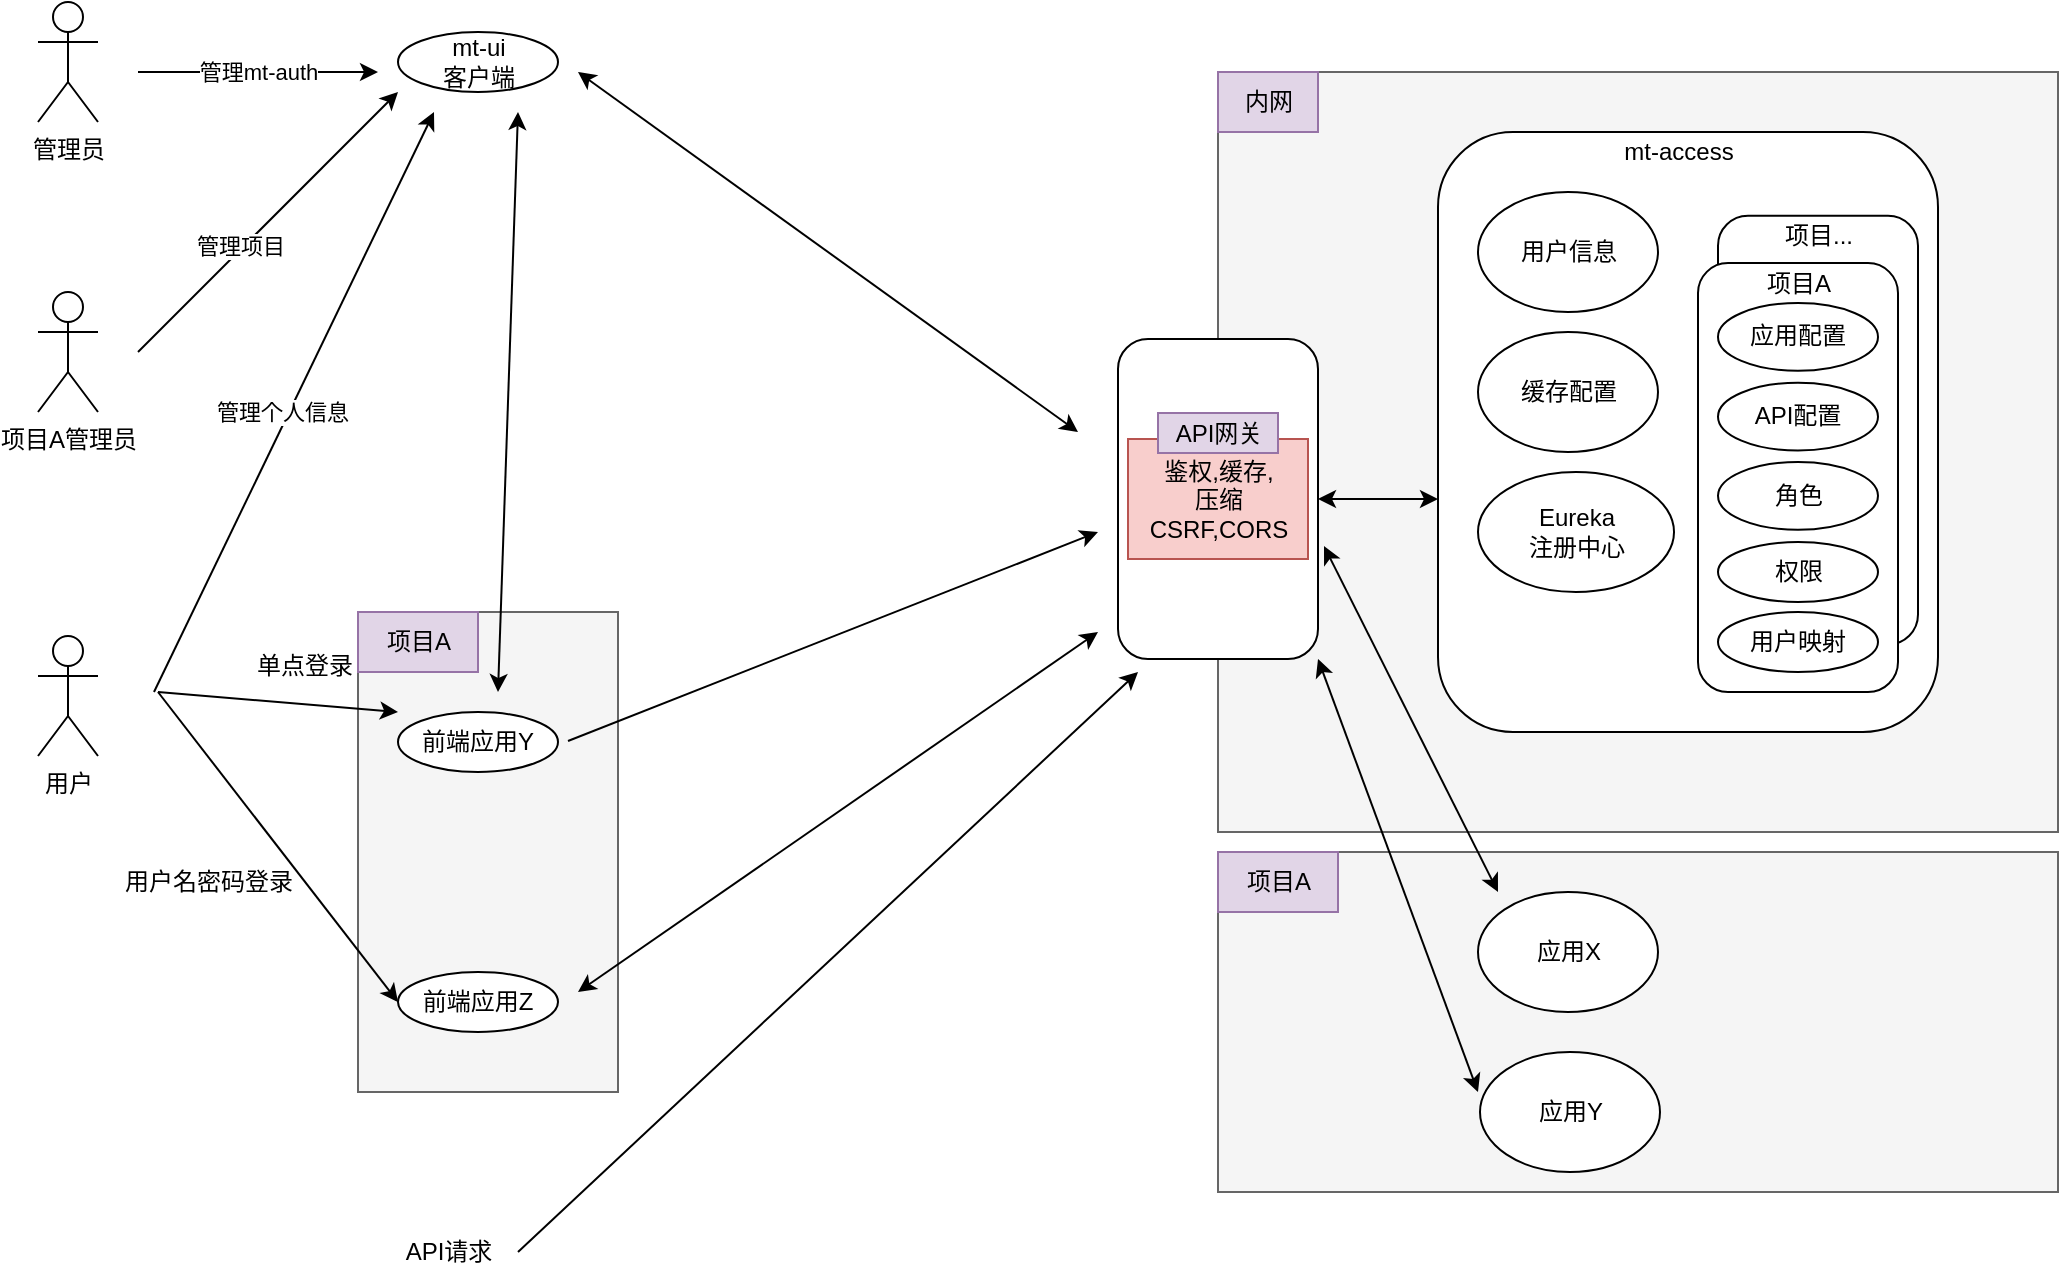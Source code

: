 <mxfile version="21.1.8" type="device">
  <diagram id="cGnB5dn_DnXe5ZkeEdu6" name="Page-1">
    <mxGraphModel dx="1434" dy="689" grid="1" gridSize="10" guides="1" tooltips="1" connect="1" arrows="1" fold="1" page="1" pageScale="1" pageWidth="1700" pageHeight="1100" math="0" shadow="0">
      <root>
        <mxCell id="0" />
        <mxCell id="1" parent="0" />
        <mxCell id="MBVuHUIo_DLKf0um2MWt-2" value="" style="rounded=0;whiteSpace=wrap;html=1;fillColor=#f5f5f5;strokeColor=#666666;fontColor=#333333;" vertex="1" parent="1">
          <mxGeometry x="190" y="350" width="130" height="240" as="geometry" />
        </mxCell>
        <mxCell id="Nf_GGJnNFJ5g_2dd7_26-1" value="" style="rounded=0;whiteSpace=wrap;html=1;fillColor=#f5f5f5;strokeColor=#666666;fontColor=#333333;" parent="1" vertex="1">
          <mxGeometry x="620" y="470" width="420" height="170" as="geometry" />
        </mxCell>
        <mxCell id="tz96nPli69XmULDsHdUA-38" value="" style="rounded=0;whiteSpace=wrap;html=1;fillColor=#f5f5f5;strokeColor=#666666;fontColor=#333333;" parent="1" vertex="1">
          <mxGeometry x="620" y="80" width="420" height="380" as="geometry" />
        </mxCell>
        <mxCell id="tz96nPli69XmULDsHdUA-8" value="" style="ellipse;whiteSpace=wrap;html=1;" parent="1" vertex="1">
          <mxGeometry x="750" y="490" width="90" height="60" as="geometry" />
        </mxCell>
        <mxCell id="rzfU7j8Q2GUi6uD8WXSI-42" value="" style="rounded=1;whiteSpace=wrap;html=1;" parent="1" vertex="1">
          <mxGeometry x="730" y="110" width="250" height="300" as="geometry" />
        </mxCell>
        <mxCell id="rzfU7j8Q2GUi6uD8WXSI-3" value="用户" style="shape=umlActor;verticalLabelPosition=bottom;verticalAlign=top;html=1;outlineConnect=0;" parent="1" vertex="1">
          <mxGeometry x="30" y="362" width="30" height="60" as="geometry" />
        </mxCell>
        <mxCell id="rzfU7j8Q2GUi6uD8WXSI-20" value="项目A管理员" style="shape=umlActor;verticalLabelPosition=bottom;verticalAlign=top;html=1;outlineConnect=0;" parent="1" vertex="1">
          <mxGeometry x="30" y="190" width="30" height="60" as="geometry" />
        </mxCell>
        <mxCell id="rzfU7j8Q2GUi6uD8WXSI-35" value="" style="ellipse;whiteSpace=wrap;html=1;" parent="1" vertex="1">
          <mxGeometry x="210" y="60" width="80" height="30" as="geometry" />
        </mxCell>
        <mxCell id="rzfU7j8Q2GUi6uD8WXSI-36" value="mt-ui&lt;br&gt;客户端" style="text;html=1;align=center;verticalAlign=middle;resizable=0;points=[];autosize=1;strokeColor=none;fillColor=none;" parent="1" vertex="1">
          <mxGeometry x="220" y="55" width="60" height="40" as="geometry" />
        </mxCell>
        <mxCell id="rzfU7j8Q2GUi6uD8WXSI-41" value="" style="group" parent="1" vertex="1" connectable="0">
          <mxGeometry x="860" y="127" width="145" height="263" as="geometry" />
        </mxCell>
        <mxCell id="rzfU7j8Q2GUi6uD8WXSI-30" value="" style="rounded=1;whiteSpace=wrap;html=1;" parent="rzfU7j8Q2GUi6uD8WXSI-41" vertex="1">
          <mxGeometry x="10" y="24.833" width="100" height="214.464" as="geometry" />
        </mxCell>
        <mxCell id="rzfU7j8Q2GUi6uD8WXSI-15" value="" style="rounded=1;whiteSpace=wrap;html=1;" parent="rzfU7j8Q2GUi6uD8WXSI-41" vertex="1">
          <mxGeometry y="48.536" width="100" height="214.464" as="geometry" />
        </mxCell>
        <mxCell id="rzfU7j8Q2GUi6uD8WXSI-13" value="应用配置" style="ellipse;whiteSpace=wrap;html=1;" parent="rzfU7j8Q2GUi6uD8WXSI-41" vertex="1">
          <mxGeometry x="10" y="68.533" width="80" height="33.863" as="geometry" />
        </mxCell>
        <mxCell id="rzfU7j8Q2GUi6uD8WXSI-16" value="项目A" style="text;html=1;align=center;verticalAlign=middle;resizable=0;points=[];autosize=1;strokeColor=none;fillColor=none;" parent="rzfU7j8Q2GUi6uD8WXSI-41" vertex="1">
          <mxGeometry x="25" y="48.536" width="50" height="20" as="geometry" />
        </mxCell>
        <mxCell id="rzfU7j8Q2GUi6uD8WXSI-17" value="API配置" style="ellipse;whiteSpace=wrap;html=1;" parent="rzfU7j8Q2GUi6uD8WXSI-41" vertex="1">
          <mxGeometry x="10" y="108.393" width="80" height="33.863" as="geometry" />
        </mxCell>
        <mxCell id="rzfU7j8Q2GUi6uD8WXSI-27" value="项目..." style="text;html=1;align=center;verticalAlign=middle;resizable=0;points=[];autosize=1;strokeColor=none;fillColor=none;" parent="rzfU7j8Q2GUi6uD8WXSI-41" vertex="1">
          <mxGeometry x="35" y="24.833" width="50" height="20" as="geometry" />
        </mxCell>
        <mxCell id="tz96nPli69XmULDsHdUA-45" value="" style="group" parent="rzfU7j8Q2GUi6uD8WXSI-41" vertex="1" connectable="0">
          <mxGeometry x="10" y="188" width="80" height="30" as="geometry" />
        </mxCell>
        <mxCell id="rzfU7j8Q2GUi6uD8WXSI-46" value="" style="ellipse;whiteSpace=wrap;html=1;" parent="tz96nPli69XmULDsHdUA-45" vertex="1">
          <mxGeometry width="80" height="30" as="geometry" />
        </mxCell>
        <mxCell id="rzfU7j8Q2GUi6uD8WXSI-47" value="权限" style="text;html=1;align=center;verticalAlign=middle;resizable=0;points=[];autosize=1;strokeColor=none;fillColor=none;" parent="tz96nPli69XmULDsHdUA-45" vertex="1">
          <mxGeometry x="20" y="5" width="40" height="20" as="geometry" />
        </mxCell>
        <mxCell id="tz96nPli69XmULDsHdUA-46" value="" style="group" parent="rzfU7j8Q2GUi6uD8WXSI-41" vertex="1" connectable="0">
          <mxGeometry x="10" y="148.0" width="80" height="33.863" as="geometry" />
        </mxCell>
        <mxCell id="rzfU7j8Q2GUi6uD8WXSI-44" value="" style="ellipse;whiteSpace=wrap;html=1;" parent="tz96nPli69XmULDsHdUA-46" vertex="1">
          <mxGeometry width="80" height="33.863" as="geometry" />
        </mxCell>
        <mxCell id="rzfU7j8Q2GUi6uD8WXSI-45" value="角色" style="text;html=1;align=center;verticalAlign=middle;resizable=0;points=[];autosize=1;strokeColor=none;fillColor=none;" parent="tz96nPli69XmULDsHdUA-46" vertex="1">
          <mxGeometry x="20" y="6.934" width="40" height="20" as="geometry" />
        </mxCell>
        <mxCell id="rzfU7j8Q2GUi6uD8WXSI-48" value="用户映射" style="ellipse;whiteSpace=wrap;html=1;" parent="rzfU7j8Q2GUi6uD8WXSI-41" vertex="1">
          <mxGeometry x="10" y="223" width="80" height="30" as="geometry" />
        </mxCell>
        <mxCell id="rzfU7j8Q2GUi6uD8WXSI-69" value="" style="endArrow=classic;startArrow=none;html=1;rounded=0;startFill=0;" parent="1" edge="1">
          <mxGeometry width="50" height="50" relative="1" as="geometry">
            <mxPoint x="295" y="414.5" as="sourcePoint" />
            <mxPoint x="560" y="310" as="targetPoint" />
          </mxGeometry>
        </mxCell>
        <mxCell id="rzfU7j8Q2GUi6uD8WXSI-73" value="" style="group" parent="1" vertex="1" connectable="0">
          <mxGeometry x="750" y="140" width="90" height="60" as="geometry" />
        </mxCell>
        <mxCell id="rzfU7j8Q2GUi6uD8WXSI-71" value="" style="ellipse;whiteSpace=wrap;html=1;" parent="rzfU7j8Q2GUi6uD8WXSI-73" vertex="1">
          <mxGeometry width="90" height="60" as="geometry" />
        </mxCell>
        <mxCell id="rzfU7j8Q2GUi6uD8WXSI-72" value="用户信息" style="text;html=1;align=center;verticalAlign=middle;resizable=0;points=[];autosize=1;strokeColor=none;fillColor=none;" parent="rzfU7j8Q2GUi6uD8WXSI-73" vertex="1">
          <mxGeometry x="15" y="20" width="60" height="20" as="geometry" />
        </mxCell>
        <mxCell id="rzfU7j8Q2GUi6uD8WXSI-74" value="" style="group" parent="1" vertex="1" connectable="0">
          <mxGeometry x="750" y="280" width="109.5" height="60" as="geometry" />
        </mxCell>
        <mxCell id="rzfU7j8Q2GUi6uD8WXSI-34" value="" style="ellipse;whiteSpace=wrap;html=1;" parent="rzfU7j8Q2GUi6uD8WXSI-74" vertex="1">
          <mxGeometry width="98.006" height="60" as="geometry" />
        </mxCell>
        <mxCell id="rzfU7j8Q2GUi6uD8WXSI-23" value="Eureka&lt;br&gt;注册中心" style="text;html=1;align=center;verticalAlign=middle;resizable=0;points=[];autosize=1;" parent="rzfU7j8Q2GUi6uD8WXSI-74" vertex="1">
          <mxGeometry x="19.006" y="15.0" width="60" height="30" as="geometry" />
        </mxCell>
        <mxCell id="rzfU7j8Q2GUi6uD8WXSI-75" value="管理员" style="shape=umlActor;verticalLabelPosition=bottom;verticalAlign=top;html=1;outlineConnect=0;" parent="1" vertex="1">
          <mxGeometry x="30" y="45" width="30" height="60" as="geometry" />
        </mxCell>
        <mxCell id="rzfU7j8Q2GUi6uD8WXSI-76" value="" style="endArrow=classic;html=1;rounded=0;" parent="1" edge="1">
          <mxGeometry width="50" height="50" relative="1" as="geometry">
            <mxPoint x="88" y="390" as="sourcePoint" />
            <mxPoint x="228" y="100" as="targetPoint" />
          </mxGeometry>
        </mxCell>
        <mxCell id="Nf_GGJnNFJ5g_2dd7_26-3" value="管理个人信息" style="edgeLabel;html=1;align=center;verticalAlign=middle;resizable=0;points=[];" parent="rzfU7j8Q2GUi6uD8WXSI-76" vertex="1" connectable="0">
          <mxGeometry x="-0.044" y="3" relative="1" as="geometry">
            <mxPoint as="offset" />
          </mxGeometry>
        </mxCell>
        <mxCell id="rzfU7j8Q2GUi6uD8WXSI-50" style="edgeStyle=orthogonalEdgeStyle;rounded=0;orthogonalLoop=1;jettySize=auto;html=1;exitX=0.5;exitY=1;exitDx=0;exitDy=0;" parent="1" edge="1">
          <mxGeometry relative="1" as="geometry">
            <mxPoint x="980" y="331" as="sourcePoint" />
            <mxPoint x="980" y="331" as="targetPoint" />
          </mxGeometry>
        </mxCell>
        <mxCell id="rzfU7j8Q2GUi6uD8WXSI-78" value="" style="rounded=1;whiteSpace=wrap;html=1;" parent="1" vertex="1">
          <mxGeometry x="570" y="213.5" width="100" height="160" as="geometry" />
        </mxCell>
        <mxCell id="rzfU7j8Q2GUi6uD8WXSI-79" value="mt-proxy" style="text;html=1;align=center;verticalAlign=middle;resizable=0;points=[];autosize=1;strokeColor=none;fillColor=none;" parent="1" vertex="1">
          <mxGeometry x="590" y="273.5" width="60" height="20" as="geometry" />
        </mxCell>
        <mxCell id="rzfU7j8Q2GUi6uD8WXSI-88" value="" style="endArrow=classic;html=1;rounded=0;" parent="1" edge="1">
          <mxGeometry relative="1" as="geometry">
            <mxPoint x="90" y="390" as="sourcePoint" />
            <mxPoint x="210" y="400" as="targetPoint" />
          </mxGeometry>
        </mxCell>
        <mxCell id="rzfU7j8Q2GUi6uD8WXSI-95" value="" style="endArrow=classic;html=1;rounded=0;" parent="1" edge="1">
          <mxGeometry relative="1" as="geometry">
            <mxPoint x="80" y="220" as="sourcePoint" />
            <mxPoint x="210" y="90" as="targetPoint" />
          </mxGeometry>
        </mxCell>
        <mxCell id="MBVuHUIo_DLKf0um2MWt-1" value="管理项目" style="edgeLabel;html=1;align=center;verticalAlign=middle;resizable=0;points=[];" vertex="1" connectable="0" parent="rzfU7j8Q2GUi6uD8WXSI-95">
          <mxGeometry x="-0.196" y="2" relative="1" as="geometry">
            <mxPoint as="offset" />
          </mxGeometry>
        </mxCell>
        <mxCell id="rzfU7j8Q2GUi6uD8WXSI-97" value="" style="endArrow=classic;html=1;rounded=0;" parent="1" edge="1">
          <mxGeometry relative="1" as="geometry">
            <mxPoint x="80" y="80" as="sourcePoint" />
            <mxPoint x="200" y="80" as="targetPoint" />
          </mxGeometry>
        </mxCell>
        <mxCell id="rzfU7j8Q2GUi6uD8WXSI-98" value="管理mt-auth" style="edgeLabel;resizable=0;html=1;align=center;verticalAlign=middle;" parent="rzfU7j8Q2GUi6uD8WXSI-97" connectable="0" vertex="1">
          <mxGeometry relative="1" as="geometry" />
        </mxCell>
        <mxCell id="rzfU7j8Q2GUi6uD8WXSI-100" value="鉴权,缓存,&lt;br&gt;压缩&lt;br&gt;CSRF,CORS" style="text;html=1;align=center;verticalAlign=middle;resizable=0;points=[];autosize=1;strokeColor=#b85450;fillColor=#f8cecc;" parent="1" vertex="1">
          <mxGeometry x="575" y="263.5" width="90" height="60" as="geometry" />
        </mxCell>
        <mxCell id="rzfU7j8Q2GUi6uD8WXSI-64" value="&lt;span&gt;前端应用Y&lt;/span&gt;" style="ellipse;whiteSpace=wrap;html=1;" parent="1" vertex="1">
          <mxGeometry x="210" y="400" width="80" height="30" as="geometry" />
        </mxCell>
        <mxCell id="tz96nPli69XmULDsHdUA-7" value="" style="group" parent="1" vertex="1" connectable="0">
          <mxGeometry x="750" y="490" width="90" height="60" as="geometry" />
        </mxCell>
        <mxCell id="tz96nPli69XmULDsHdUA-9" value="应用X" style="text;html=1;align=center;verticalAlign=middle;resizable=0;points=[];autosize=1;strokeColor=none;fillColor=none;" parent="tz96nPli69XmULDsHdUA-7" vertex="1">
          <mxGeometry x="20" y="20" width="50" height="20" as="geometry" />
        </mxCell>
        <mxCell id="tz96nPli69XmULDsHdUA-12" value="" style="endArrow=classic;startArrow=classic;html=1;rounded=0;exitX=1.03;exitY=0.647;exitDx=0;exitDy=0;exitPerimeter=0;" parent="1" source="rzfU7j8Q2GUi6uD8WXSI-78" edge="1">
          <mxGeometry width="50" height="50" relative="1" as="geometry">
            <mxPoint x="650" y="490" as="sourcePoint" />
            <mxPoint x="760" y="490" as="targetPoint" />
          </mxGeometry>
        </mxCell>
        <mxCell id="tz96nPli69XmULDsHdUA-13" value="" style="ellipse;whiteSpace=wrap;html=1;" parent="1" vertex="1">
          <mxGeometry x="751" y="570" width="90" height="60" as="geometry" />
        </mxCell>
        <mxCell id="tz96nPli69XmULDsHdUA-14" value="" style="group" parent="1" vertex="1" connectable="0">
          <mxGeometry x="751" y="570" width="90" height="60" as="geometry" />
        </mxCell>
        <mxCell id="tz96nPli69XmULDsHdUA-15" value="应用Y" style="text;html=1;align=center;verticalAlign=middle;resizable=0;points=[];autosize=1;strokeColor=none;fillColor=none;" parent="tz96nPli69XmULDsHdUA-14" vertex="1">
          <mxGeometry x="20" y="20" width="50" height="20" as="geometry" />
        </mxCell>
        <mxCell id="tz96nPli69XmULDsHdUA-16" value="" style="endArrow=classic;startArrow=classic;html=1;rounded=0;exitX=1;exitY=1;exitDx=0;exitDy=0;" parent="1" source="rzfU7j8Q2GUi6uD8WXSI-78" edge="1">
          <mxGeometry width="50" height="50" relative="1" as="geometry">
            <mxPoint x="640" y="560" as="sourcePoint" />
            <mxPoint x="750" y="590" as="targetPoint" />
          </mxGeometry>
        </mxCell>
        <mxCell id="tz96nPli69XmULDsHdUA-17" value="" style="endArrow=classic;startArrow=classic;html=1;rounded=0;endFill=1;" parent="1" edge="1">
          <mxGeometry width="50" height="50" relative="1" as="geometry">
            <mxPoint x="300" y="80" as="sourcePoint" />
            <mxPoint x="550" y="260" as="targetPoint" />
          </mxGeometry>
        </mxCell>
        <mxCell id="tz96nPli69XmULDsHdUA-24" value="&lt;span&gt;前端应用Z&lt;/span&gt;" style="ellipse;whiteSpace=wrap;html=1;" parent="1" vertex="1">
          <mxGeometry x="210" y="530" width="80" height="30" as="geometry" />
        </mxCell>
        <mxCell id="tz96nPli69XmULDsHdUA-25" value="" style="endArrow=classic;startArrow=none;html=1;rounded=0;entryX=0;entryY=0.5;entryDx=0;entryDy=0;startFill=0;" parent="1" target="tz96nPli69XmULDsHdUA-24" edge="1">
          <mxGeometry width="50" height="50" relative="1" as="geometry">
            <mxPoint x="90" y="390" as="sourcePoint" />
            <mxPoint x="370" y="470" as="targetPoint" />
          </mxGeometry>
        </mxCell>
        <mxCell id="tz96nPli69XmULDsHdUA-28" value="单点登录" style="text;html=1;align=center;verticalAlign=middle;resizable=0;points=[];autosize=1;strokeColor=none;fillColor=none;" parent="1" vertex="1">
          <mxGeometry x="128" y="362" width="70" height="30" as="geometry" />
        </mxCell>
        <mxCell id="tz96nPli69XmULDsHdUA-31" value="" style="endArrow=classic;startArrow=classic;html=1;rounded=0;" parent="1" edge="1">
          <mxGeometry width="50" height="50" relative="1" as="geometry">
            <mxPoint x="300" y="540" as="sourcePoint" />
            <mxPoint x="560" y="360" as="targetPoint" />
          </mxGeometry>
        </mxCell>
        <mxCell id="tz96nPli69XmULDsHdUA-39" value="" style="endArrow=classic;startArrow=classic;html=1;rounded=0;" parent="1" edge="1">
          <mxGeometry width="50" height="50" relative="1" as="geometry">
            <mxPoint x="260" y="390" as="sourcePoint" />
            <mxPoint x="270" y="100" as="targetPoint" />
          </mxGeometry>
        </mxCell>
        <mxCell id="tz96nPli69XmULDsHdUA-41" value="API网关" style="text;html=1;align=center;verticalAlign=middle;resizable=0;points=[];autosize=1;strokeColor=#9673a6;fillColor=#e1d5e7;" parent="1" vertex="1">
          <mxGeometry x="590" y="250.5" width="60" height="20" as="geometry" />
        </mxCell>
        <mxCell id="tz96nPli69XmULDsHdUA-44" value="内网" style="text;html=1;align=center;verticalAlign=middle;resizable=0;points=[];autosize=1;strokeColor=#9673a6;fillColor=#e1d5e7;" parent="1" vertex="1">
          <mxGeometry x="620" y="80" width="50" height="30" as="geometry" />
        </mxCell>
        <mxCell id="tz96nPli69XmULDsHdUA-47" value="" style="group" parent="1" vertex="1" connectable="0">
          <mxGeometry x="750" y="210" width="90" height="60" as="geometry" />
        </mxCell>
        <mxCell id="tz96nPli69XmULDsHdUA-48" value="" style="ellipse;whiteSpace=wrap;html=1;" parent="tz96nPli69XmULDsHdUA-47" vertex="1">
          <mxGeometry width="90" height="60" as="geometry" />
        </mxCell>
        <mxCell id="tz96nPli69XmULDsHdUA-49" value="缓存配置" style="text;html=1;align=center;verticalAlign=middle;resizable=0;points=[];autosize=1;strokeColor=none;fillColor=none;" parent="tz96nPli69XmULDsHdUA-47" vertex="1">
          <mxGeometry x="15" y="20" width="60" height="20" as="geometry" />
        </mxCell>
        <mxCell id="rzfU7j8Q2GUi6uD8WXSI-24" value="mt-access" style="text;html=1;align=center;verticalAlign=middle;resizable=0;points=[];autosize=1;strokeColor=none;fillColor=none;" parent="1" vertex="1">
          <mxGeometry x="815" y="110" width="70" height="20" as="geometry" />
        </mxCell>
        <mxCell id="Nf_GGJnNFJ5g_2dd7_26-2" value="项目A" style="text;html=1;align=center;verticalAlign=middle;resizable=0;points=[];autosize=1;strokeColor=#9673a6;fillColor=#e1d5e7;" parent="1" vertex="1">
          <mxGeometry x="620" y="470" width="60" height="30" as="geometry" />
        </mxCell>
        <mxCell id="Nf_GGJnNFJ5g_2dd7_26-4" value="" style="endArrow=classic;html=1;rounded=0;" parent="1" edge="1">
          <mxGeometry width="50" height="50" relative="1" as="geometry">
            <mxPoint x="270" y="670" as="sourcePoint" />
            <mxPoint x="580" y="380" as="targetPoint" />
          </mxGeometry>
        </mxCell>
        <mxCell id="Nf_GGJnNFJ5g_2dd7_26-5" value="API请求" style="text;html=1;align=center;verticalAlign=middle;resizable=0;points=[];autosize=1;strokeColor=none;fillColor=none;" parent="1" vertex="1">
          <mxGeometry x="200" y="655" width="70" height="30" as="geometry" />
        </mxCell>
        <mxCell id="kkBiq1Wf4aVASgFpT-rs-1" value="用户名密码登录" style="text;html=1;align=center;verticalAlign=middle;resizable=0;points=[];autosize=1;strokeColor=none;fillColor=none;" parent="1" vertex="1">
          <mxGeometry x="60" y="470" width="110" height="30" as="geometry" />
        </mxCell>
        <mxCell id="MBVuHUIo_DLKf0um2MWt-3" value="项目A" style="text;html=1;align=center;verticalAlign=middle;resizable=0;points=[];autosize=1;strokeColor=#9673a6;fillColor=#e1d5e7;" vertex="1" parent="1">
          <mxGeometry x="190" y="350" width="60" height="30" as="geometry" />
        </mxCell>
        <mxCell id="MBVuHUIo_DLKf0um2MWt-6" value="" style="endArrow=classic;startArrow=classic;html=1;rounded=0;" edge="1" parent="1">
          <mxGeometry width="50" height="50" relative="1" as="geometry">
            <mxPoint x="670" y="293.5" as="sourcePoint" />
            <mxPoint x="730" y="293.5" as="targetPoint" />
          </mxGeometry>
        </mxCell>
      </root>
    </mxGraphModel>
  </diagram>
</mxfile>
